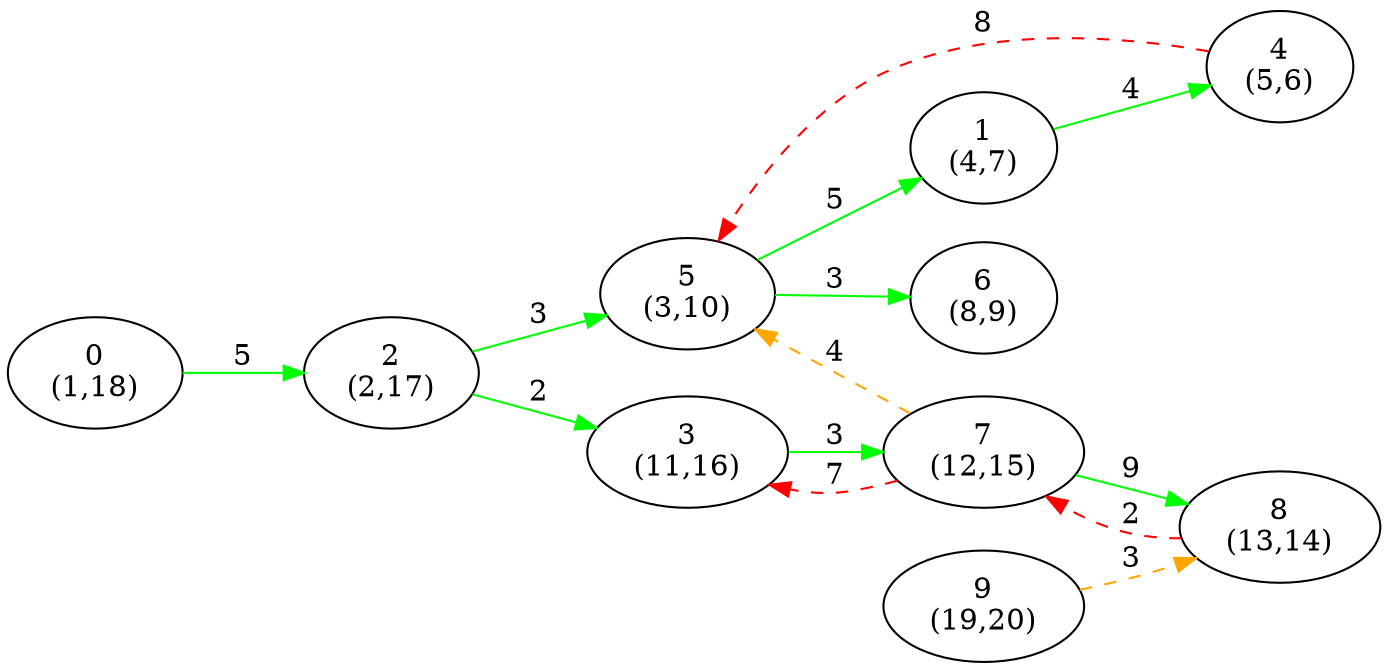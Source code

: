 digraph G {
ranksep = "equally";
rankdir = LR;
{rank = same; "0
(1,18)"; };
{rank = same; "2
(2,17)"; };
{rank = same; "5
(3,10)"; "3
(11,16)"; };
{rank = same; "1
(4,7)"; "6
(8,9)"; "7
(12,15)"; };
{rank = same; "4
(5,6)"; "8
(13,14)"; };
{rank = same; };
{rank = same; "9
(19,20)"; };
{rank = same; };
"0
(1,18)"->"2
(2,17)"[label="5" color = "green"];
"2
(2,17)"->"5
(3,10)"[label="3" color = "green"];
"2
(2,17)"->"3
(11,16)"[label="2" color = "green"];
"5
(3,10)"->"1
(4,7)"[label="5" color = "green"];
"5
(3,10)"->"6
(8,9)"[label="3" color = "green"];
"3
(11,16)"->"7
(12,15)"[label="3" color = "green"];
"1
(4,7)"->"4
(5,6)"[label="4" color = "green"];
"6
(8,9)"
"7
(12,15)"->"8
(13,14)"[label="9" color = "green"];
"7
(12,15)"->"3
(11,16)"[label="7" color = "red" style = "dashed"];
"7
(12,15)"->"5
(3,10)"[label="4" color = "orange" style = "dashed"];
"4
(5,6)"->"5
(3,10)"[label="8" color = "red" style = "dashed"];
"8
(13,14)"->"7
(12,15)"[label="2" color = "red" style = "dashed"];
"9
(19,20)"->"8
(13,14)"[label="3" color = "orange" style = "dashed"];
}
